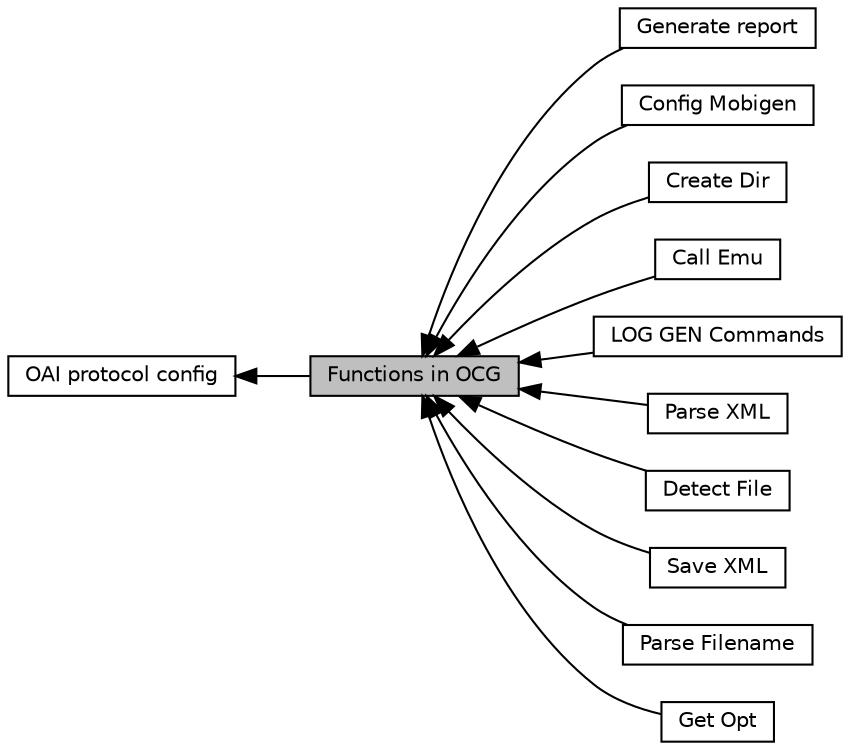 digraph "Functions in OCG"
{
  edge [fontname="Helvetica",fontsize="10",labelfontname="Helvetica",labelfontsize="10"];
  node [fontname="Helvetica",fontsize="10",shape=box];
  rankdir=LR;
  Node8 [label="Generate report",height=0.2,width=0.4,color="black", fillcolor="white", style="filled",URL="$group____generate__report.html",tooltip="Generate a report to show the states of OCG modules."];
  Node5 [label="Config Mobigen",height=0.2,width=0.4,color="black", fillcolor="white", style="filled",URL="$group____config__mobi.html",tooltip="Generate configuration XML for mobigen."];
  Node2 [label="OAI protocol config",height=0.2,width=0.4,color="black", fillcolor="white", style="filled",URL="$group____OSD__basic.html",tooltip="OAI Emulation struct for protocol configuration."];
  Node6 [label="Create Dir",height=0.2,width=0.4,color="black", fillcolor="white", style="filled",URL="$group____create__dir.html",tooltip="Create directory in OUTPUT_DIR for current emulation."];
  Node4 [label="Call Emu",height=0.2,width=0.4,color="black", fillcolor="white", style="filled",URL="$group____call__emu.html",tooltip="Call the emulator."];
  Node3 [label="LOG GEN Commands",height=0.2,width=0.4,color="black", fillcolor="white", style="filled",URL="$group____log__gen.html",tooltip="using the following macro instead of \"printf\""];
  Node11 [label="Parse XML",height=0.2,width=0.4,color="black", fillcolor="white", style="filled",URL="$group____parse__XML.html",tooltip="Parse the XML configuration file."];
  Node7 [label="Detect File",height=0.2,width=0.4,color="black", fillcolor="white", style="filled",URL="$group____detect__file.html",tooltip="Detect new XML configuration file in USER_XML_FOLDER."];
  Node12 [label="Save XML",height=0.2,width=0.4,color="black", fillcolor="white", style="filled",URL="$group____save__XML.html",tooltip="Save the XML configuration file in dst_dir."];
  Node10 [label="Parse Filename",height=0.2,width=0.4,color="black", fillcolor="white", style="filled",URL="$group____parse__filename.html",tooltip="Parse the filename to get user_name and file_date."];
  Node1 [label="Functions in OCG",height=0.2,width=0.4,color="black", fillcolor="grey75", style="filled", fontcolor="black",tooltip="describing all the functions used by OCG"];
  Node9 [label="Get Opt",height=0.2,width=0.4,color="black", fillcolor="white", style="filled",URL="$group____get__opt.html",tooltip="Get options of the OCG command, e.g. \"OCG -f\" and \"OCG -h\"."];
  Node2->Node1 [shape=plaintext, dir="back", style="solid"];
  Node1->Node3 [shape=plaintext, dir="back", style="solid"];
  Node1->Node4 [shape=plaintext, dir="back", style="solid"];
  Node1->Node5 [shape=plaintext, dir="back", style="solid"];
  Node1->Node6 [shape=plaintext, dir="back", style="solid"];
  Node1->Node7 [shape=plaintext, dir="back", style="solid"];
  Node1->Node8 [shape=plaintext, dir="back", style="solid"];
  Node1->Node9 [shape=plaintext, dir="back", style="solid"];
  Node1->Node10 [shape=plaintext, dir="back", style="solid"];
  Node1->Node11 [shape=plaintext, dir="back", style="solid"];
  Node1->Node12 [shape=plaintext, dir="back", style="solid"];
}
